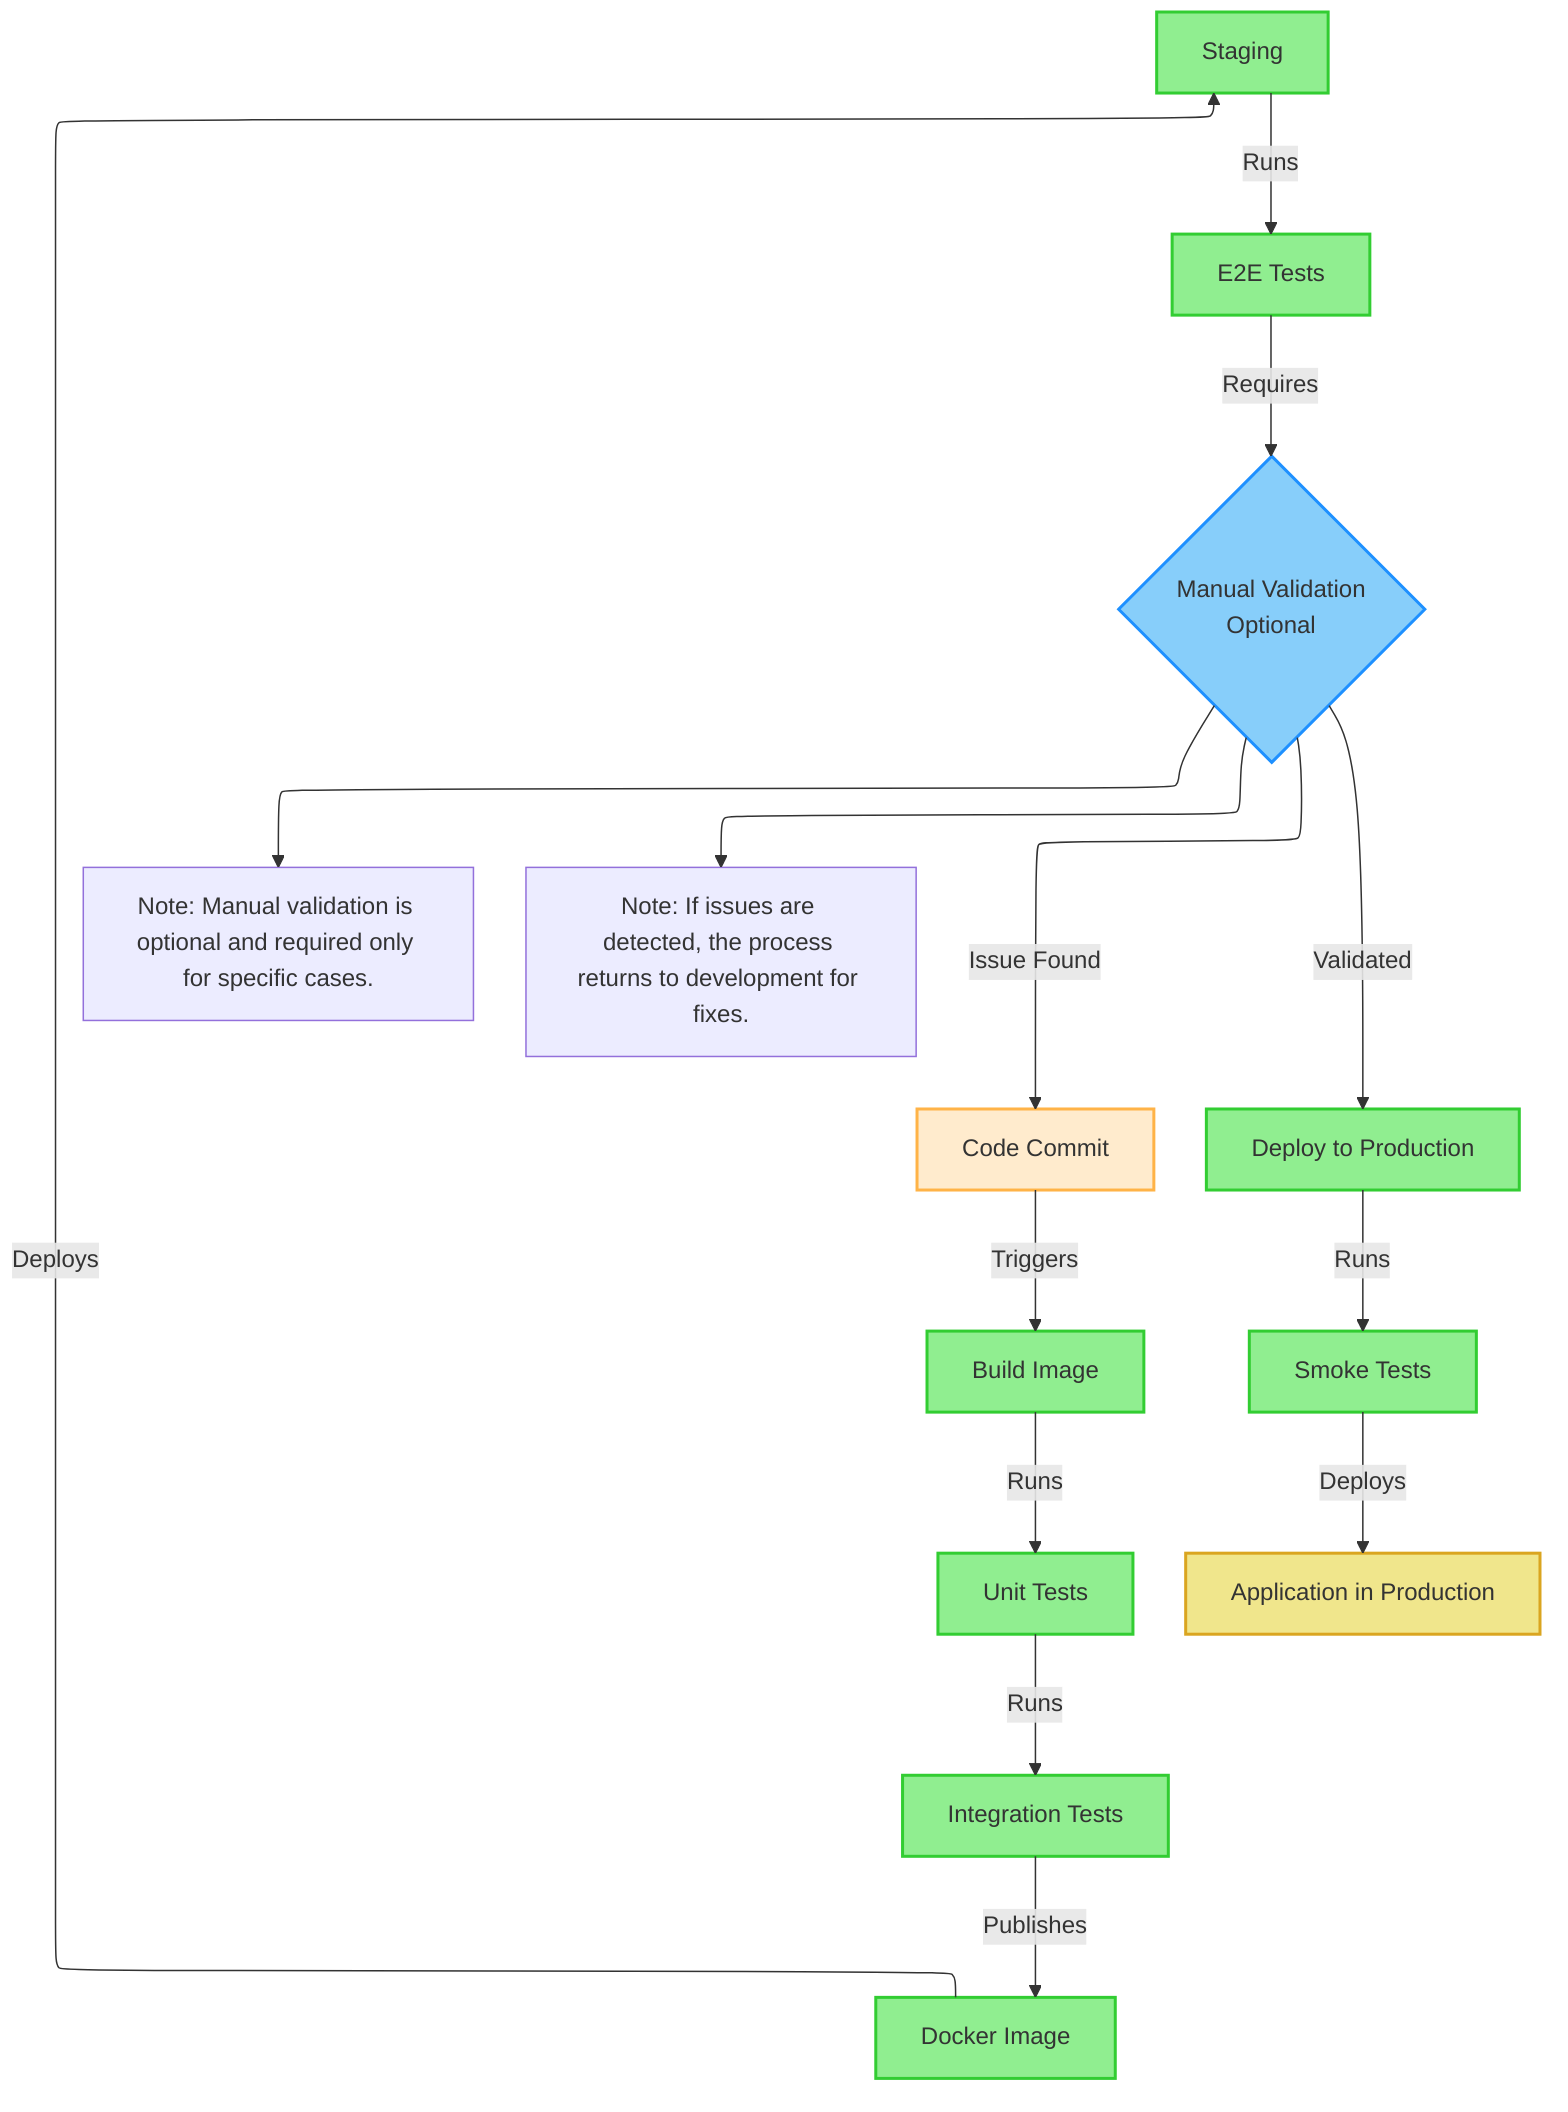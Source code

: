 ---
config:
  layout: elk
---
flowchart TD
    A["Code Commit"] -- Triggers --> B["Build Image"]
    B -- Runs --> C["Unit Tests"]
    C -- Runs --> D["Integration Tests"]
    D -- Publishes --> E["Docker Image"]
    E -- Deploys --> F["Staging"]
    F -- Runs --> G["E2E Tests"]
    G -- Requires --> H{"Manual Validation<br>Optional"}
    H -- Validated --> I["Deploy to Production"]
    H -- Issue Found --> A
    I -- Runs --> J["Smoke Tests"]
    J -- Deploys --> K["Application in Production"]
    H --> note1["Note: Manual validation is optional and required only for specific cases."] & note2["Note: If issues are detected, the process returns to development for fixes."]
     A:::data
     B:::process
     C:::process
     D:::process
     E:::process
     F:::process
     G:::process
     H:::decision
     I:::process
     J:::process
     K:::output
    classDef process fill:#90ee90,stroke:#32cd32,stroke-width:2px
    classDef data fill:#ffebcd,stroke:#ffb347,stroke-width:2px
    classDef decision fill:#87cefa,stroke:#1e90ff,stroke-width:2px
    classDef output fill:#f0e68c,stroke:#daa520,stroke-width:2px